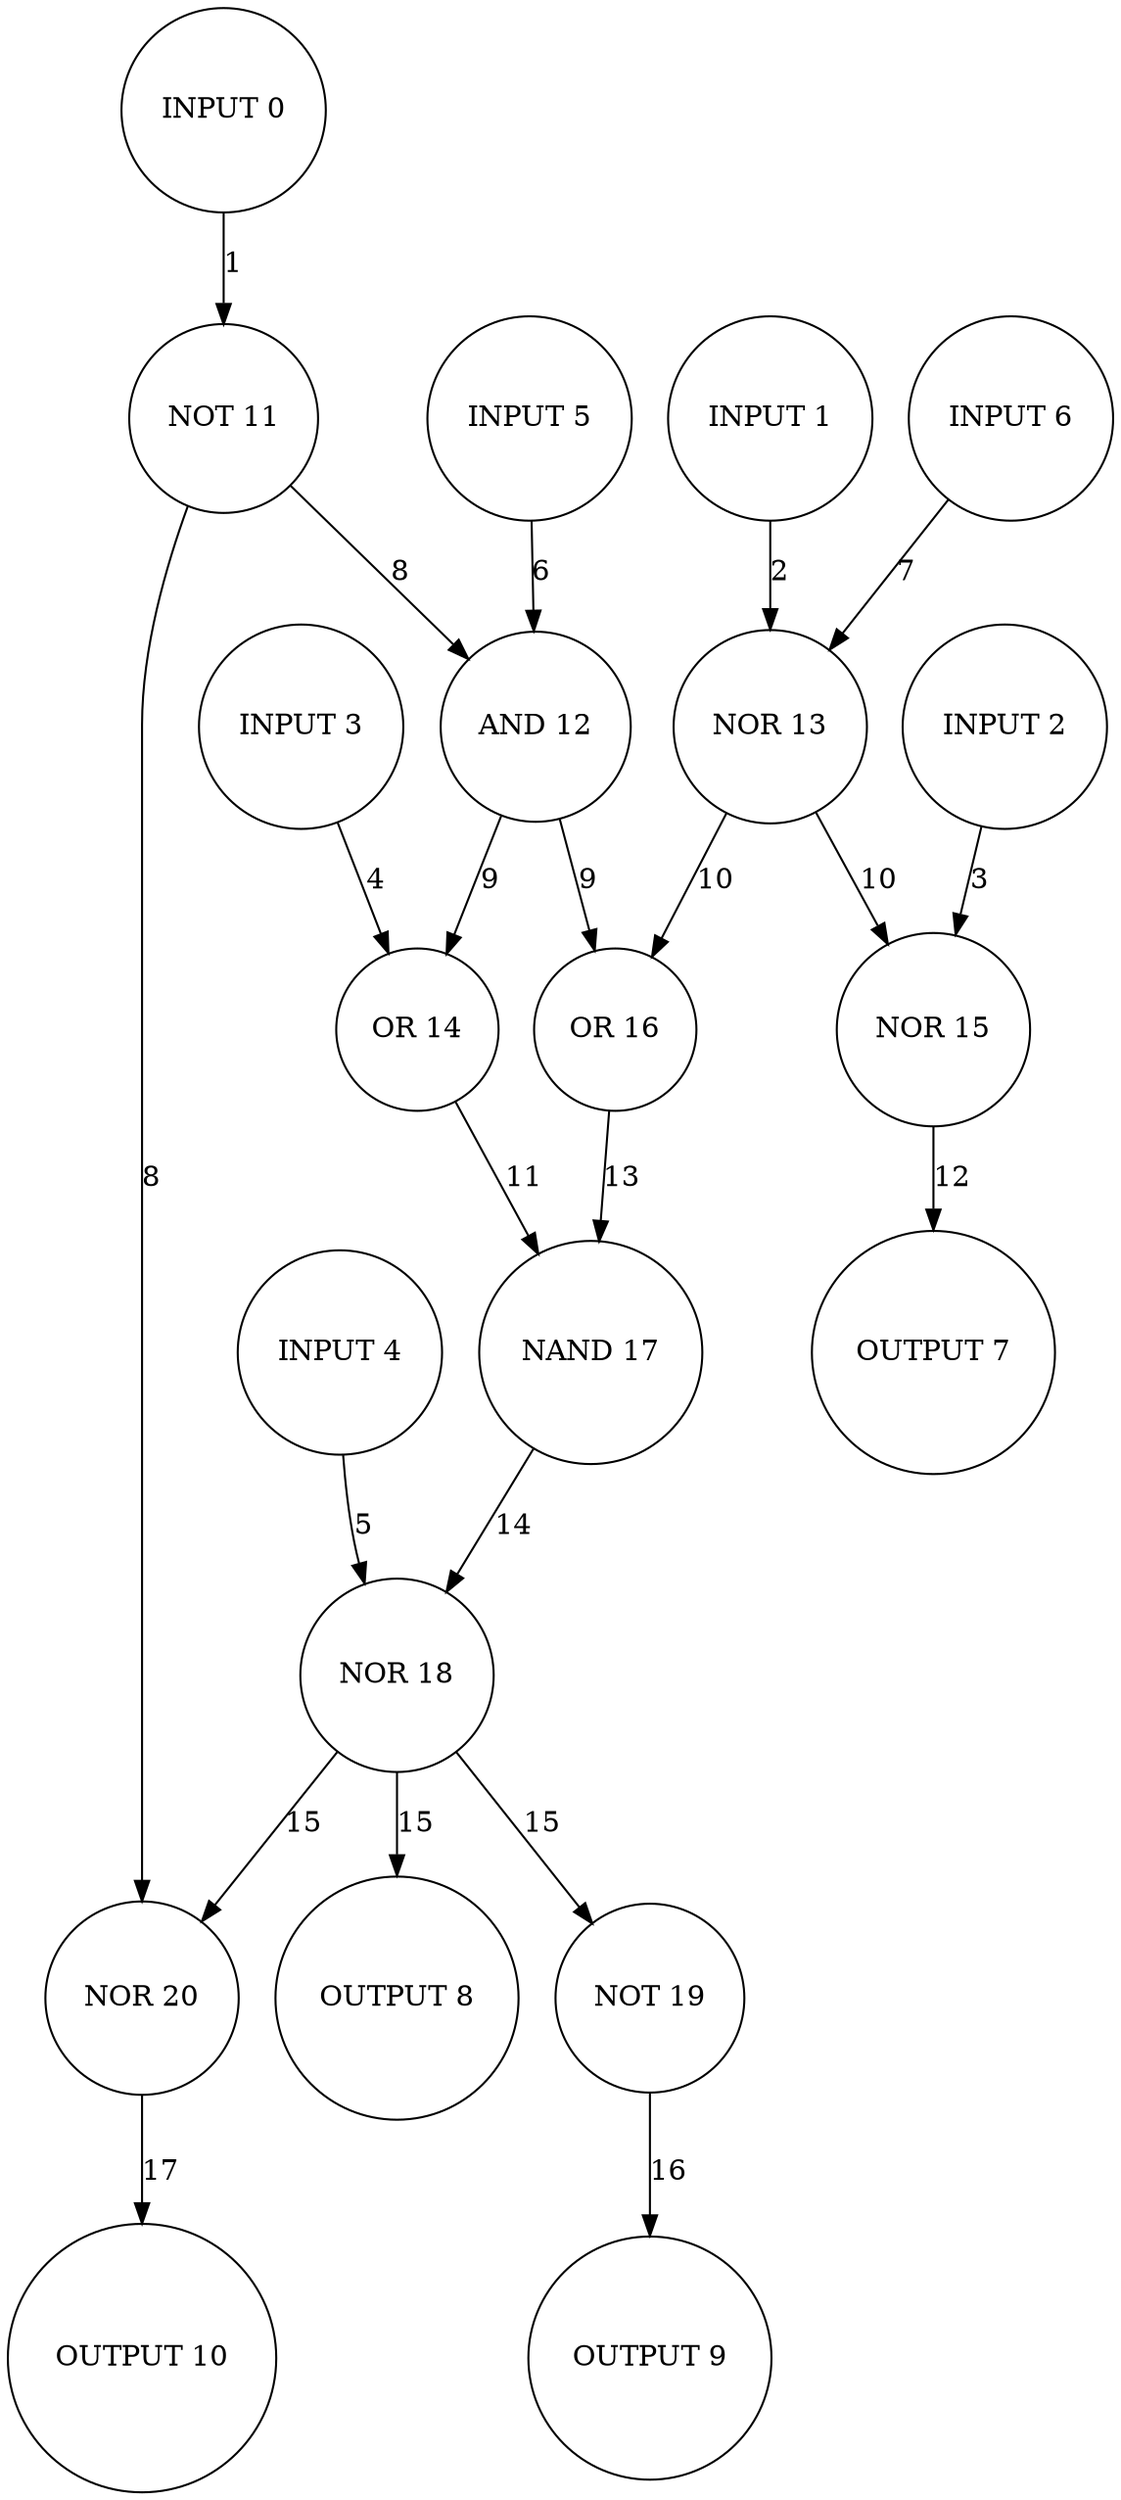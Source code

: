 digraph {
0 [label="INPUT 0",shape=circle];
1 [label="INPUT 1",shape=circle];
2 [label="INPUT 2",shape=circle];
3 [label="INPUT 3",shape=circle];
4 [label="INPUT 4",shape=circle];
5 [label="INPUT 5",shape=circle];
6 [label="INPUT 6",shape=circle];
7 [label="OUTPUT 7",shape=circle];
8 [label="OUTPUT 8",shape=circle];
9 [label="OUTPUT 9",shape=circle];
10 [label="OUTPUT 10",shape=circle];
11 [label="NOT 11",shape=circle];
12 [label="AND 12",shape=circle];
13 [label="NOR 13",shape=circle];
14 [label="OR 14",shape=circle];
15 [label="NOR 15",shape=circle];
16 [label="OR 16",shape=circle];
17 [label="NAND 17",shape=circle];
18 [label="NOR 18",shape=circle];
19 [label="NOT 19",shape=circle];
20 [label="NOR 20",shape=circle];
0 -> 11[label="1"];
1 -> 13[label="2"];
2 -> 15[label="3"];
3 -> 14[label="4"];
4 -> 18[label="5"];
5 -> 12[label="6"];
6 -> 13[label="7"];
11 -> 12[label="8"];
11 -> 20[label="8"];
12 -> 14[label="9"];
12 -> 16[label="9"];
13 -> 15[label="10"];
13 -> 16[label="10"];
14 -> 17[label="11"];
15 -> 7[label="12"];
16 -> 17[label="13"];
17 -> 18[label="14"];
18 -> 8[label="15"];
18 -> 19[label="15"];
18 -> 20[label="15"];
19 -> 9[label="16"];
20 -> 10[label="17"];
}
